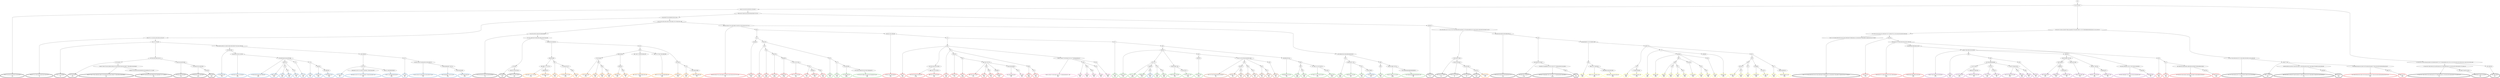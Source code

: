 digraph T {
	{
		rank=same
		392 [penwidth=3,colorscheme=set19,color=0,label="8;9;12;14;16;23;24;26;29;31;33;34;35_P\nP\n2.4%"]
		388 [penwidth=3,colorscheme=set19,color=0,label="106;107;111;118;124;128;139;142;154;157_P\nP\n1%"]
		386 [penwidth=3,colorscheme=set19,color=0,label="161;171;179;180_P\nP\n1%"]
		383 [penwidth=3,colorscheme=set19,color=0,label="227;234;247_P\nP\n4.2%"]
		381 [penwidth=3,colorscheme=set19,color=0,label="249;257;265;270;281;288;292;299;313;318;328;335;340;361;369;377;393;409;418;446;468_P\nP\n2.4%"]
		379 [penwidth=3,colorscheme=set19,color=0,label="488;497;518;529;553;563;589;602;622;649;684;701;721;805_P\nP\n5.9%"]
		377 [penwidth=3,colorscheme=set19,color=0,label="233;242;246;256;260_P\nP\n3.5%"]
		375 [penwidth=3,colorscheme=set19,color=0,label="276;280;287;291;360;384_P\nP\n0.35%"]
		373 [penwidth=3,colorscheme=set19,color=0,label="402;436_P\nP\n6.6%"]
		370 [penwidth=3,colorscheme=set19,color=0,label="213;225;229;232;248;255;269;298;306_P\nP\n2.1%"]
		367 [penwidth=3,colorscheme=set19,color=0,label="475;495_P\nP\n1.4%"]
		365 [penwidth=3,colorscheme=set19,color=0,label="526;537;552;587;620_P\nP\n5.6%"]
		363 [penwidth=3,colorscheme=set19,color=0,label="86;95;97_P\nP\n1%"]
		360 [penwidth=3,colorscheme=set19,color=0,label="297;320;327;339_P\nP\n2.1%"]
		358 [penwidth=3,colorscheme=set19,color=0,label="391;401;435;443_P\nP\n1%"]
		356 [penwidth=3,colorscheme=set19,color=0,label="515;525;550_P\nP\n1%"]
		354 [penwidth=3,colorscheme=set19,color=0,label="601;621_P\nP\n7.6%"]
		352 [penwidth=3,colorscheme=set19,color=0,label="316;326;334;348;353;359;368;383;417_P\nP\n3.8%"]
		349 [penwidth=3,colorscheme=set19,color=0,label="452;463;467;476;487_P\nP\n0.35%"]
		347 [penwidth=3,colorscheme=set19,color=0,label="528;562;574;648;663;700;720;738;757;776;804;820;821;842;862_P\nP\n0.69%"]
		345 [penwidth=3,colorscheme=set19,color=0,label="882_P\nP\n5.9%"]
		341 [penwidth=3,colorscheme=set19,color=0,label="261;271;278;284;290;302;310;315;342;356;364;379;386;404;411;419;428;437;454;466;470;489;520;541;575;605_P\nP\n6.2%"]
		339 [penwidth=3,colorscheme=set19,color=0,label="131;147;150;158;162;167;172;183;189;193;199;214;222;230;258_P\nP\n2.4%"]
		337 [penwidth=3,colorscheme=set19,color=0,label="266;277;283_P\nP\n4.9%"]
		335 [penwidth=3,colorscheme=set19,color=0,label="289;294;309;314;330;337;345;352;363;371;385;394;403;410;427;465;469;478;498;504;540;590;603_P\nP\n3.1%"]
		333 [penwidth=3,colorscheme=set19,color=0,label="650;685_P\nP\n5.9%"]
		330 [penwidth=3,colorscheme=set19,color=0,label="174;182;187;190;195;201;224;236;244;251;273;286;296;304;311;319;324;332;338;346;367;375;400;415_P\nP\n1.7%"]
		328 [penwidth=3,colorscheme=set19,color=0,label="451;460;474;485;514;524_P\nP\n7.6%"]
		326 [penwidth=3,colorscheme=set19,color=0,label="181;186;194_P\nP\n8%"]
		324 [penwidth=3,colorscheme=set19,color=1,label="209;220;226;237;241;263;268;274;305;312;325;333;347;357;372_M1\nM1\n4%"]
		320 [penwidth=3,colorscheme=set19,color=1,label="429;438_M1\nM1\n5.6%"]
		317 [penwidth=3,colorscheme=set19,color=1,label="479_M1\nM1\n0.28%"]
		315 [penwidth=3,colorscheme=set19,color=1,label="542_M1\nM1\n0.85%"]
		313 [penwidth=3,colorscheme=set19,color=1,label="554;576_M1\nM1\n0.85%"]
		311 [penwidth=3,colorscheme=set19,color=1,label="606;638_M1\nM1\n0.28%"]
		309 [penwidth=3,colorscheme=set19,color=1,label="702;722;723;740_M1\nM1\n4.8%"]
		307 [penwidth=3,colorscheme=set19,color=1,label="781_M1\nM1\n1.1%"]
		305 [penwidth=3,colorscheme=set19,color=1,label="806;844_M1\nM1\n6.5%"]
		303 [penwidth=3,colorscheme=set19,color=1,label="822_M1\nM1\n5.6%"]
		301 [penwidth=3,colorscheme=set19,color=1,label="420;421;431;439;448_M1\nM1\n2.8%"]
		298 [penwidth=3,colorscheme=set19,color=1,label="481_M1\nM1\n2.8%"]
		296 [penwidth=3,colorscheme=set19,color=1,label="522;532;544;555;578;592_M1\nM1\n0.56%"]
		294 [penwidth=3,colorscheme=set19,color=1,label="666;705;725;739;780_M1\nM1\n5.9%"]
		292 [penwidth=3,colorscheme=set19,color=1,label="531_M1\nM1\n4.8%"]
		290 [penwidth=3,colorscheme=set19,color=1,label="543;567_M1\nM1\n1.1%"]
		288 [penwidth=3,colorscheme=set19,color=1,label="624_M1\nM1\n0.28%"]
		286 [penwidth=3,colorscheme=set19,color=1,label="665;704;778;779_M1\nM1\n3.7%"]
		284 [penwidth=3,colorscheme=set19,color=1,label="843_M1\nM1\n2.5%"]
		282 [penwidth=3,colorscheme=set19,color=1,label="865_M1\nM1\n5.1%"]
		280 [penwidth=3,colorscheme=set19,color=1,label="864;884_M1\nM1\n5.1%"]
		278 [penwidth=3,colorscheme=set19,color=1,label="566_M1\nM1\n0.85%"]
		276 [penwidth=3,colorscheme=set19,color=1,label="591_M1\nM1\n5.4%"]
		274 [penwidth=3,colorscheme=set19,color=1,label="250;254_M1\nM1\n1.1%"]
		272 [penwidth=3,colorscheme=set19,color=1,label="259;262;267;272;285;295;303;323;331;336;344_M1\nM1\n0.56%"]
		270 [penwidth=3,colorscheme=set19,color=1,label="358;366;380;388;398;423;433_M1\nM1\n6.5%"]
		268 [penwidth=3,colorscheme=set19,color=1,label="365_M1\nM1\n4.2%"]
		266 [penwidth=3,colorscheme=set19,color=1,label="373_M1\nM1\n1.4%"]
		264 [penwidth=3,colorscheme=set19,color=1,label="397;406;432;440;456;491;499;509;545;568;579;593;608;625;639_M1\nM1\n1.4%"]
		262 [penwidth=3,colorscheme=set19,color=1,label="706;782_M1\nM1\n5.4%"]
		260 [penwidth=3,colorscheme=set19,color=1,label="301;308;329;343;351;362;370;378;426;453;464;477;503;519;530;539;564;604;623;637_M1\nM1\n3.1%"]
		258 [penwidth=3,colorscheme=set19,color=1,label="686;707_M1\nM1\n5.4%"]
		255 [penwidth=3,colorscheme=set19,color=2,label="374;390;434_M2\nM2\n1.5%"]
		253 [penwidth=3,colorscheme=set19,color=2,label="442;459;473;501;513;556_M2\nM2\n2.5%"]
		251 [penwidth=3,colorscheme=set19,color=2,label="570;580;594;610;641;667;668_M2\nM2\n8.5%"]
		249 [penwidth=3,colorscheme=set19,color=2,label="688;728_M2\nM2\n0.5%"]
		247 [penwidth=3,colorscheme=set19,color=2,label="743_M2\nM2\n6.5%"]
		245 [penwidth=3,colorscheme=set19,color=2,label="759_M2\nM2\n5.5%"]
		243 [penwidth=3,colorscheme=set19,color=2,label="785_M2\nM2\n7%"]
		241 [penwidth=3,colorscheme=set19,color=2,label="727_M2\nM2\n8%"]
		239 [penwidth=3,colorscheme=set19,color=2,label="742_M2\nM2\n1%"]
		237 [penwidth=3,colorscheme=set19,color=2,label="784;825_M2\nM2\n4.5%"]
		235 [penwidth=3,colorscheme=set19,color=2,label="847;885;902_M2\nM2\n5.5%"]
		232 [penwidth=3,colorscheme=set19,color=2,label="407;414_M2\nM2\n2%"]
		230 [penwidth=3,colorscheme=set19,color=2,label="458;484;512;557;571;581;611;626;651;708;823;845;867_M2\nM2\n6%"]
		228 [penwidth=3,colorscheme=set19,color=2,label="483;511;546;569;609;640_M2\nM2\n9.5%"]
		226 [penwidth=3,colorscheme=set19,color=2,label="413_M2\nM2\n4%"]
		224 [penwidth=3,colorscheme=set19,color=2,label="424;441;450;472;482;493;510;534;558;572_M2\nM2\n3%"]
		222 [penwidth=3,colorscheme=set19,color=2,label="582;595;669;687;726;741_M2\nM2\n2.5%"]
		220 [penwidth=3,colorscheme=set19,color=2,label="758;783;824;846_M2\nM2\n6.5%"]
		214 [penwidth=3,colorscheme=set19,color=2,label="787;807;866_M2\nM2\n6%"]
		207 [penwidth=3,colorscheme=set19,color=2,label="850_M2\nM2\n10%"]
		204 [penwidth=3,colorscheme=set19,color=3,label="629_M3\nM3\n7.6%"]
		202 [penwidth=3,colorscheme=set19,color=3,label="642;672;690;710;731_M3\nM3\n0.69%"]
		200 [penwidth=3,colorscheme=set19,color=3,label="744;788;808;849;868;869;886;903_M3\nM3\n9%"]
		199 [penwidth=3,colorscheme=set19,color=3,label="612_M3\nM3\n0.69%"]
		198 [penwidth=3,colorscheme=set19,color=3,label="628;653;671;730_M3\nM3\n9%"]
		197 [penwidth=3,colorscheme=set19,color=3,label="761_M3\nM3\n1.4%"]
		195 [penwidth=3,colorscheme=set19,color=3,label="505_M3\nM3\n2.1%"]
		193 [penwidth=3,colorscheme=set19,color=3,label="547_M3\nM3\n2.1%"]
		191 [penwidth=3,colorscheme=set19,color=3,label="573;583;596_M3\nM3\n0.69%"]
		189 [penwidth=3,colorscheme=set19,color=3,label="627;652;670;689;709;729;760;786;848;870_M3\nM3\n5.6%"]
		188 [penwidth=3,colorscheme=set19,color=3,label="507_M3\nM3\n3.5%"]
		186 [penwidth=3,colorscheme=set19,color=3,label="559;586;597;614_M3\nM3\n7.6%"]
		183 [penwidth=3,colorscheme=set19,color=3,label="655_M3\nM3\n0.69%"]
		181 [penwidth=3,colorscheme=set19,color=3,label="678_M3\nM3\n5.6%"]
		179 [penwidth=3,colorscheme=set19,color=3,label="677;692;713;732;764;791_M3\nM3\n2.1%"]
		177 [penwidth=3,colorscheme=set19,color=3,label="812;852_M3\nM3\n8.3%"]
		176 [penwidth=3,colorscheme=set19,color=3,label="585;613_M3\nM3\n1.4%"]
		174 [penwidth=3,colorscheme=set19,color=3,label="630;676;691;746_M3\nM3\n3.5%"]
		172 [penwidth=3,colorscheme=set19,color=3,label="811;827;871_M3\nM3\n6.2%"]
		169 [penwidth=3,colorscheme=set19,color=3,label="654;675_M3\nM3\n6.2%"]
		168 [penwidth=3,colorscheme=set19,color=3,label="673;711_M3\nM3\n0.69%"]
		166 [penwidth=3,colorscheme=set19,color=3,label="762_M3\nM3\n4.2%"]
		164 [penwidth=3,colorscheme=set19,color=3,label="790_M3\nM3\n6.9%"]
		163 [penwidth=3,colorscheme=set19,color=3,label="789;809_M3\nM3\n4.2%"]
		161 [penwidth=3,colorscheme=set19,color=4,label="449;457;492;500;523;533;549_M4\nM4\n4.7%"]
		159 [penwidth=3,colorscheme=set19,color=4,label="560_M4\nM4\n4.7%"]
		155 [penwidth=3,colorscheme=set19,color=4,label="714;752;768_M4\nM4\n4.7%"]
		153 [penwidth=3,colorscheme=set19,color=4,label="798;832;875;905;920_M4\nM4\n7%"]
		151 [penwidth=3,colorscheme=set19,color=4,label="735;751_M4\nM4\n2.3%"]
		149 [penwidth=3,colorscheme=set19,color=4,label="797;831_M4\nM4\n7%"]
		147 [penwidth=3,colorscheme=set19,color=4,label="750;767;796;815;874_M4\nM4\n4.7%"]
		145 [penwidth=3,colorscheme=set19,color=4,label="919_M4\nM4\n9.3%"]
		143 [penwidth=3,colorscheme=set19,color=4,label="938_M4\nM4\n7%"]
		141 [penwidth=3,colorscheme=set19,color=4,label="633_M4\nM4\n7%"]
		137 [penwidth=3,colorscheme=set19,color=4,label="766;795;830_M4\nM4\n4.7%"]
		135 [penwidth=3,colorscheme=set19,color=4,label="888;904_M4\nM4\n4.7%"]
		133 [penwidth=3,colorscheme=set19,color=4,label="918;930;937_M4\nM4\n7%"]
		131 [penwidth=3,colorscheme=set19,color=4,label="794;814;873;887_M4\nM4\n7%"]
		129 [penwidth=3,colorscheme=set19,color=4,label="645;657;748;793_M4\nM4\n2.3%"]
		127 [penwidth=3,colorscheme=set19,color=4,label="829;854;872_M4\nM4\n7%"]
		125 [penwidth=3,colorscheme=set19,color=4,label="615;631;656;693;733;747;765;792;813;828;853_M4\nM4\n2.3%"]
		123 [penwidth=3,colorscheme=set19,color=4,label="929;936_M4\nM4\n7%"]
		119 [penwidth=3,colorscheme=set19,color=5,label="661;698;717;737;755_M5\nM5\n4.7%"]
		117 [penwidth=3,colorscheme=set19,color=5,label="836;894;910_M5\nM5\n7%"]
		115 [penwidth=3,colorscheme=set19,color=5,label="697_M5\nM5\n4.7%"]
		113 [penwidth=3,colorscheme=set19,color=5,label="772;835;857;877_M5\nM5\n9.3%"]
		111 [penwidth=3,colorscheme=set19,color=5,label="893_M5\nM5\n7%"]
		106 [penwidth=3,colorscheme=set19,color=5,label="716;754;834_M5\nM5\n4.7%"]
		104 [penwidth=3,colorscheme=set19,color=5,label="892_M5\nM5\n2.3%"]
		102 [penwidth=3,colorscheme=set19,color=5,label="909_M5\nM5\n2.3%"]
		100 [penwidth=3,colorscheme=set19,color=5,label="931_M5\nM5\n9.3%"]
		98 [penwidth=3,colorscheme=set19,color=5,label="800;833_M5\nM5\n2.3%"]
		96 [penwidth=3,colorscheme=set19,color=5,label="908_M5\nM5\n7%"]
		94 [penwidth=3,colorscheme=set19,color=5,label="681;736;771;856;876;891;907_M5\nM5\n9.3%"]
		92 [penwidth=3,colorscheme=set19,color=5,label="695;715;770;817;855;890;906_M5\nM5\n9.3%"]
		90 [penwidth=3,colorscheme=set19,color=5,label="647;659_M5\nM5\n4.7%"]
		88 [penwidth=3,colorscheme=set19,color=5,label="753_M5\nM5\n4.7%"]
		86 [penwidth=3,colorscheme=set19,color=5,label="769;799;816;889_M5\nM5\n7%"]
		85 [penwidth=3,colorscheme=set19,color=5,label="601;621_M5\nM5\n4.7%"]
		82 [penwidth=3,colorscheme=set19,color=6,label="662_M6\nM6\n2.6%"]
		80 [penwidth=3,colorscheme=set19,color=6,label="699;719;775;803;841_M6\nM6\n2.6%"]
		78 [penwidth=3,colorscheme=set19,color=6,label="860;898;914;924;932;939_M6\nM6\n5.2%"]
		75 [penwidth=3,colorscheme=set19,color=6,label="756_M6\nM6\n2.6%"]
		73 [penwidth=3,colorscheme=set19,color=6,label="774;802;819;881_M6\nM6\n5.2%"]
		71 [penwidth=3,colorscheme=set19,color=6,label="773_M6\nM6\n3.9%"]
		69 [penwidth=3,colorscheme=set19,color=6,label="839;840_M6\nM6\n2.6%"]
		66 [penwidth=3,colorscheme=set19,color=6,label="899_M6\nM6\n3.9%"]
		64 [penwidth=3,colorscheme=set19,color=6,label="916_M6\nM6\n6.5%"]
		62 [penwidth=3,colorscheme=set19,color=6,label="927_M6\nM6\n5.2%"]
		60 [penwidth=3,colorscheme=set19,color=6,label="940_M6\nM6\n5.2%"]
		58 [penwidth=3,colorscheme=set19,color=6,label="915;926_M6\nM6\n5.2%"]
		56 [penwidth=3,colorscheme=set19,color=6,label="925_M6\nM6\n1.3%"]
		54 [penwidth=3,colorscheme=set19,color=6,label="934_M6\nM6\n7.8%"]
		52 [penwidth=3,colorscheme=set19,color=6,label="933_M6\nM6\n6.5%"]
		50 [penwidth=3,colorscheme=set19,color=6,label="859;880_M6\nM6\n5.2%"]
		45 [penwidth=3,colorscheme=set19,color=6,label="897;913_M6\nM6\n1.3%"]
		43 [penwidth=3,colorscheme=set19,color=6,label="923_M6\nM6\n6.5%"]
		41 [penwidth=3,colorscheme=set19,color=6,label="912_M6\nM6\n5.2%"]
		39 [penwidth=3,colorscheme=set19,color=6,label="879;896_M6\nM6\n2.6%"]
		37 [penwidth=3,colorscheme=set19,color=6,label="911;922_M6\nM6\n5.2%"]
		35 [penwidth=3,colorscheme=set19,color=6,label="837_M6\nM6\n2.6%"]
		33 [penwidth=3,colorscheme=set19,color=6,label="858;878;895;921_M6\nM6\n5.2%"]
		31 [penwidth=3,colorscheme=set19,color=7,label="674;712;745;763;810;826;851;928_M7\nM7\n12%"]
		28 [penwidth=3,colorscheme=set19,color=7,label="942;947_M7\nM7\n12%"]
		26 [penwidth=3,colorscheme=set19,color=7,label="953_M7\nM7\n12%"]
		24 [penwidth=3,colorscheme=set19,color=7,label="946_M7\nM7\n12%"]
		22 [penwidth=3,colorscheme=set19,color=7,label="952_M7\nM7\n12%"]
		20 [penwidth=3,colorscheme=set19,color=7,label="945_M7\nM7\n12%"]
		18 [penwidth=3,colorscheme=set19,color=7,label="951_M7\nM7\n12%"]
		16 [penwidth=3,colorscheme=set19,color=7,label="950_M7\nM7\n12%"]
		14 [penwidth=3,colorscheme=set19,color=8,label="508;521;565;577;607;664;703;724;777;863;883;900;917_M8\nM8\n12%"]
		12 [penwidth=3,colorscheme=set19,color=8,label="943_M8\nM8\n12%"]
		10 [penwidth=3,colorscheme=set19,color=8,label="948_M8\nM8\n12%"]
		8 [penwidth=3,colorscheme=set19,color=8,label="956_M8\nM8\n12%"]
		6 [penwidth=3,colorscheme=set19,color=8,label="955_M8\nM8\n12%"]
		4 [penwidth=3,colorscheme=set19,color=8,label="954_M8\nM8\n12%"]
		2 [penwidth=3,colorscheme=set19,color=8,label="901;935;944;949_M8\nM8\n12%"]
		0 [penwidth=3,colorscheme=set19,color=8,label="957_M8\nM8\n12%"]
	}
	395 [label="GL"]
	394 [label="0;1;2;3;4;5;6;7"]
	393 [label="8;9;12;14;16;23;24;26;29;31;33;34;35"]
	391 [label="39;42;45;47;48;50;53;54;58;59;64;65;68;70;76;78"]
	390 [label="81;82;83;87;91;92;98;99;100;102;104"]
	389 [label="106;107;111;118;124;128;139;142;154;157"]
	387 [label="161;171;179;180"]
	385 [label="197;203;205;208;210;217"]
	384 [label="227;234;247"]
	382 [label="249;257;265;270;281;288;292;299;313;318;328;335;340;361;369;377;393;409;418;446;468"]
	380 [label="488;497;518;529;553;563;589;602;622;649;684;701;721;805"]
	378 [label="233;242;246;256;260"]
	376 [label="276;280;287;291;360;384"]
	374 [label="402;436"]
	372 [label="116;123;134;138;146;149;153;156;166;170;176;185;191;196"]
	371 [label="213;225;229;232;248;255;269;298;306"]
	369 [label="317;321;349;354;376;382;392;408;416;425;444;461"]
	368 [label="475;495"]
	366 [label="526;537;552;587;620"]
	364 [label="86;95;97"]
	362 [label="101;105;109;115;117;121;127;137;145;148;160;163;169;175;178;184;188;202;212;216;219;231;240;245;252;264;275;279"]
	361 [label="297;320;327;339"]
	359 [label="391;401;435;443"]
	357 [label="515;525;550"]
	355 [label="601;621"]
	353 [label="316;326;334;348;353;359;368;383;417"]
	351 [label="445"]
	350 [label="452;463;467;476;487"]
	348 [label="528;562;574;648;663;700;720;738;757;776;804;820;821;842;862"]
	346 [label="882"]
	344 [label="10;13;15;17;19;21;22;28;37;38;41;44;46;52;57;61;63;67;69;71;73;75;79;85;88;90;93;96;108;113;114;119;122"]
	343 [label="125;129;132;135;143;151;159;164;173;177;200;207;211;215;218;223;228;235;239;243"]
	342 [label="261;271;278;284;290;302;310;315;342;356;364;379;386;404;411;419;428;437;454;466;470;489;520;541;575;605"]
	340 [label="131;147;150;158;162;167;172;183;189;193;199;214;222;230;258"]
	338 [label="266;277;283"]
	336 [label="289;294;309;314;330;337;345;352;363;371;385;394;403;410;427;465;469;478;498;504;540;590;603"]
	334 [label="650;685"]
	332 [label="11;18;20;25;27;30;32;36;40;43;49;51;55;56;60;62;66;72;74;77;80;84;89;94;103;110;112;120;126;130;133;136;140;141;144;152;155;165;168"]
	331 [label="174;182;187;190;195;201;224;236;244;251;273;286;296;304;311;319;324;332;338;346;367;375;400;415"]
	329 [label="451;460;474;485;514;524"]
	327 [label="181;186;194"]
	325 [label="209;220;226;237;241;263;268;274;305;312;325;333;347;357;372"]
	323 [label="395"]
	322 [label="412"]
	321 [label="429;438"]
	319 [label="447;455"]
	318 [label="479"]
	316 [label="542"]
	314 [label="554;576"]
	312 [label="606;638"]
	310 [label="702;722;723;740"]
	308 [label="781"]
	306 [label="806;844"]
	304 [label="822"]
	302 [label="420;421;431;439;448"]
	300 [label="471"]
	299 [label="481"]
	297 [label="522;532;544;555;578;592"]
	295 [label="666;705;725;739;780"]
	293 [label="531"]
	291 [label="543;567"]
	289 [label="624"]
	287 [label="665;704;778;779"]
	285 [label="843"]
	283 [label="865"]
	281 [label="864;884"]
	279 [label="566"]
	277 [label="591"]
	275 [label="250;254"]
	273 [label="259;262;267;272;285;295;303;323;331;336;344"]
	271 [label="358;366;380;388;398;423;433"]
	269 [label="365"]
	267 [label="373"]
	265 [label="397;406;432;440;456;491;499;509;545;568;579;593;608;625;639"]
	263 [label="706;782"]
	261 [label="301;308;329;343;351;362;370;378;426;453;464;477;503;519;530;539;564;604;623;637"]
	259 [label="686;707"]
	257 [label="192;198;204;206;221;238;253;282;293;300;307;322;341;350;355"]
	256 [label="374;390;434"]
	254 [label="442;459;473;501;513;556"]
	252 [label="570;580;594;610;641;667;668"]
	250 [label="688;728"]
	248 [label="743"]
	246 [label="759"]
	244 [label="785"]
	242 [label="727"]
	240 [label="742"]
	238 [label="784;825"]
	236 [label="847;885;902"]
	234 [label="381;389;399"]
	233 [label="407;414"]
	231 [label="458;484;512;557;571;581;611;626;651;708;823;845;867"]
	229 [label="483;511;546;569;609;640"]
	227 [label="413"]
	225 [label="424;441;450;472;482;493;510;534;558;572"]
	223 [label="582;595;669;687;726;741"]
	221 [label="758;783;824;846"]
	219 [label="387;396;405;422;430;480;490;506;535"]
	218 [label="612"]
	217 [label="628;653;671;730"]
	216 [label="761"]
	215 [label="787;807;866"]
	213 [label="507"]
	212 [label="548"]
	211 [label="585;613"]
	210 [label="673;711"]
	209 [label="789;809"]
	208 [label="850"]
	206 [label="584"]
	205 [label="629"]
	203 [label="642;672;690;710;731"]
	201 [label="744;788;808;849;868;869;886;903"]
	196 [label="505"]
	194 [label="547"]
	192 [label="573;583;596"]
	190 [label="627;652;670;689;709;729;760;786;848;870"]
	187 [label="559;586;597;614"]
	185 [label="644"]
	184 [label="655"]
	182 [label="678"]
	180 [label="677;692;713;732;764;791"]
	178 [label="812;852"]
	175 [label="630;676;691;746"]
	173 [label="811;827;871"]
	171 [label="643"]
	170 [label="654;675"]
	167 [label="762"]
	165 [label="790"]
	162 [label="449;457;492;500;523;533;549"]
	160 [label="560"]
	158 [label="599"]
	157 [label="617;634;646;658;680"]
	156 [label="714;752;768"]
	154 [label="798;832;875;905;920"]
	152 [label="735;751"]
	150 [label="797;831"]
	148 [label="750;767;796;815;874"]
	146 [label="919"]
	144 [label="938"]
	142 [label="633"]
	140 [label="598;616"]
	139 [label="632;679;694;734;749"]
	138 [label="766;795;830"]
	136 [label="888;904"]
	134 [label="918;930;937"]
	132 [label="794;814;873;887"]
	130 [label="645;657;748;793"]
	128 [label="829;854;872"]
	126 [label="615;631;656;693;733;747;765;792;813;828;853"]
	124 [label="929;936"]
	122 [label="494;502;516;536;551"]
	121 [label="600;619;636"]
	120 [label="661;698;717;737;755"]
	118 [label="836;894;910"]
	116 [label="697"]
	114 [label="772;835;857;877"]
	112 [label="893"]
	110 [label="618"]
	109 [label="635"]
	108 [label="660;682;696"]
	107 [label="716;754;834"]
	105 [label="892"]
	103 [label="909"]
	101 [label="931"]
	99 [label="800;833"]
	97 [label="908"]
	95 [label="681;736;771;856;876;891;907"]
	93 [label="695;715;770;817;855;890;906"]
	91 [label="647;659"]
	89 [label="753"]
	87 [label="769;799;816;889"]
	84 [label="462;486;496;517;527;538;561;588"]
	83 [label="662"]
	81 [label="699;719;775;803;841"]
	79 [label="860;898;914;924;932;939"]
	77 [label="683;718"]
	76 [label="756"]
	74 [label="774;802;819;881"]
	72 [label="773"]
	70 [label="839;840"]
	68 [label="861"]
	67 [label="899"]
	65 [label="916"]
	63 [label="927"]
	61 [label="940"]
	59 [label="915;926"]
	57 [label="925"]
	55 [label="934"]
	53 [label="933"]
	51 [label="859;880"]
	49 [label="801"]
	48 [label="818"]
	47 [label="838"]
	46 [label="897;913"]
	44 [label="923"]
	42 [label="912"]
	40 [label="879;896"]
	38 [label="911;922"]
	36 [label="837"]
	34 [label="858;878;895;921"]
	32 [label="674;712;745;763;810;826;851;928"]
	30 [label="941"]
	29 [label="942;947"]
	27 [label="953"]
	25 [label="946"]
	23 [label="952"]
	21 [label="945"]
	19 [label="951"]
	17 [label="950"]
	15 [label="508;521;565;577;607;664;703;724;777;863;883;900;917"]
	13 [label="943"]
	11 [label="948"]
	9 [label="956"]
	7 [label="955"]
	5 [label="954"]
	3 [label="901;935;944;949"]
	1 [label="957"]
	395 -> 394
	394 -> 393
	394 -> 344
	394 -> 332
	393 -> 392
	393 -> 391
	391 -> 390
	391 -> 364
	390 -> 389
	390 -> 372
	389 -> 388
	389 -> 387
	387 -> 386
	387 -> 385
	387 -> 257
	385 -> 384
	385 -> 378
	384 -> 383
	384 -> 382
	382 -> 381
	382 -> 380
	380 -> 379
	378 -> 377
	378 -> 376
	376 -> 375
	376 -> 374
	374 -> 373
	372 -> 371
	372 -> 325
	371 -> 370
	371 -> 369
	369 -> 368
	369 -> 122
	368 -> 367
	368 -> 366
	366 -> 365
	364 -> 363
	364 -> 362
	362 -> 361
	362 -> 353
	361 -> 360
	361 -> 359
	359 -> 358
	359 -> 357
	357 -> 356
	357 -> 355
	355 -> 354
	355 -> 85
	353 -> 352
	353 -> 351
	351 -> 350
	351 -> 84
	350 -> 349
	350 -> 348
	348 -> 347
	348 -> 346
	346 -> 345
	344 -> 343
	344 -> 340
	343 -> 342
	343 -> 275
	342 -> 341
	340 -> 339
	340 -> 338
	338 -> 337
	338 -> 336
	338 -> 261
	336 -> 335
	336 -> 334
	334 -> 333
	332 -> 331
	332 -> 327
	331 -> 330
	331 -> 329
	329 -> 328
	327 -> 326
	325 -> 324
	325 -> 323
	325 -> 219
	323 -> 322
	323 -> 302
	322 -> 321
	322 -> 319
	321 -> 320
	319 -> 318
	319 -> 196
	318 -> 317
	318 -> 316
	316 -> 315
	316 -> 314
	314 -> 313
	314 -> 312
	312 -> 311
	312 -> 310
	310 -> 309
	310 -> 308
	308 -> 307
	308 -> 306
	308 -> 304
	306 -> 305
	304 -> 303
	302 -> 301
	302 -> 300
	300 -> 299
	300 -> 213
	299 -> 298
	299 -> 297
	299 -> 293
	299 -> 15
	297 -> 296
	297 -> 295
	295 -> 294
	293 -> 292
	293 -> 291
	293 -> 279
	291 -> 290
	291 -> 289
	289 -> 288
	289 -> 287
	287 -> 286
	287 -> 285
	287 -> 281
	287 -> 3
	285 -> 284
	285 -> 283
	283 -> 282
	281 -> 280
	279 -> 278
	279 -> 277
	277 -> 276
	275 -> 274
	275 -> 273
	273 -> 272
	273 -> 271
	273 -> 269
	271 -> 270
	271 -> 162
	269 -> 268
	269 -> 267
	267 -> 266
	267 -> 265
	265 -> 264
	265 -> 263
	263 -> 262
	261 -> 260
	261 -> 259
	259 -> 258
	257 -> 256
	257 -> 234
	256 -> 255
	256 -> 254
	254 -> 253
	254 -> 252
	252 -> 251
	252 -> 250
	252 -> 242
	252 -> 240
	250 -> 249
	250 -> 248
	250 -> 244
	248 -> 247
	248 -> 246
	246 -> 245
	244 -> 243
	242 -> 241
	240 -> 239
	240 -> 238
	238 -> 237
	238 -> 236
	236 -> 235
	234 -> 233
	234 -> 227
	233 -> 232
	233 -> 231
	233 -> 229
	231 -> 230
	229 -> 228
	227 -> 226
	227 -> 225
	225 -> 224
	225 -> 223
	223 -> 222
	223 -> 221
	221 -> 220
	219 -> 218
	219 -> 206
	218 -> 217
	218 -> 199
	217 -> 216
	217 -> 198
	216 -> 215
	216 -> 197
	215 -> 214
	213 -> 212
	213 -> 188
	212 -> 211
	212 -> 187
	211 -> 210
	211 -> 176
	211 -> 175
	211 -> 171
	210 -> 209
	210 -> 168
	210 -> 167
	209 -> 208
	209 -> 163
	208 -> 207
	206 -> 205
	206 -> 203
	205 -> 204
	203 -> 202
	203 -> 201
	201 -> 200
	196 -> 195
	196 -> 194
	194 -> 193
	194 -> 192
	192 -> 191
	192 -> 190
	190 -> 189
	187 -> 186
	187 -> 185
	185 -> 184
	185 -> 180
	184 -> 183
	184 -> 182
	182 -> 181
	180 -> 179
	180 -> 178
	178 -> 177
	175 -> 174
	175 -> 173
	173 -> 172
	171 -> 170
	171 -> 32
	170 -> 169
	167 -> 166
	167 -> 165
	165 -> 164
	162 -> 161
	162 -> 160
	162 -> 140
	162 -> 126
	160 -> 159
	160 -> 158
	158 -> 157
	158 -> 142
	157 -> 156
	157 -> 152
	157 -> 148
	156 -> 155
	156 -> 154
	154 -> 153
	152 -> 151
	152 -> 150
	150 -> 149
	148 -> 147
	148 -> 146
	148 -> 144
	146 -> 145
	144 -> 143
	142 -> 141
	140 -> 139
	140 -> 130
	139 -> 138
	139 -> 132
	138 -> 137
	138 -> 136
	136 -> 135
	136 -> 134
	134 -> 133
	132 -> 131
	130 -> 129
	130 -> 128
	128 -> 127
	126 -> 125
	126 -> 124
	124 -> 123
	122 -> 121
	122 -> 110
	121 -> 120
	121 -> 116
	120 -> 119
	120 -> 118
	118 -> 117
	116 -> 115
	116 -> 114
	114 -> 113
	114 -> 112
	112 -> 111
	110 -> 109
	110 -> 91
	109 -> 108
	109 -> 95
	109 -> 93
	108 -> 107
	108 -> 99
	107 -> 106
	107 -> 105
	105 -> 104
	105 -> 103
	103 -> 102
	103 -> 101
	101 -> 100
	99 -> 98
	99 -> 97
	97 -> 96
	95 -> 94
	93 -> 92
	91 -> 90
	91 -> 89
	89 -> 88
	89 -> 87
	87 -> 86
	84 -> 83
	84 -> 77
	83 -> 82
	83 -> 81
	81 -> 80
	81 -> 79
	79 -> 78
	77 -> 76
	77 -> 72
	77 -> 49
	76 -> 75
	76 -> 74
	74 -> 73
	72 -> 71
	72 -> 70
	72 -> 51
	70 -> 69
	70 -> 68
	70 -> 57
	70 -> 53
	68 -> 67
	68 -> 59
	67 -> 66
	67 -> 65
	67 -> 63
	65 -> 64
	63 -> 62
	63 -> 61
	61 -> 60
	59 -> 58
	57 -> 56
	57 -> 55
	55 -> 54
	53 -> 52
	51 -> 50
	49 -> 48
	49 -> 36
	48 -> 47
	48 -> 40
	47 -> 46
	47 -> 42
	46 -> 45
	46 -> 44
	44 -> 43
	42 -> 41
	40 -> 39
	40 -> 38
	38 -> 37
	36 -> 35
	36 -> 34
	34 -> 33
	32 -> 31
	32 -> 30
	32 -> 21
	32 -> 17
	30 -> 29
	30 -> 25
	29 -> 28
	29 -> 27
	27 -> 26
	25 -> 24
	25 -> 23
	23 -> 22
	21 -> 20
	21 -> 19
	19 -> 18
	17 -> 16
	15 -> 14
	15 -> 13
	15 -> 5
	13 -> 12
	13 -> 11
	13 -> 7
	11 -> 10
	11 -> 9
	9 -> 8
	7 -> 6
	5 -> 4
	3 -> 2
	3 -> 1
	1 -> 0
}
